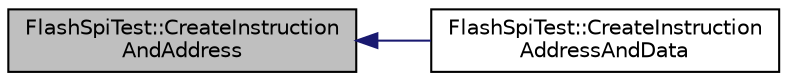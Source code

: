 digraph "FlashSpiTest::CreateInstructionAndAddress"
{
 // INTERACTIVE_SVG=YES
  edge [fontname="Helvetica",fontsize="10",labelfontname="Helvetica",labelfontsize="10"];
  node [fontname="Helvetica",fontsize="10",shape=record];
  rankdir="LR";
  Node8 [label="FlashSpiTest::CreateInstruction\lAndAddress",height=0.2,width=0.4,color="black", fillcolor="grey75", style="filled", fontcolor="black"];
  Node8 -> Node9 [dir="back",color="midnightblue",fontsize="10",style="solid",fontname="Helvetica"];
  Node9 [label="FlashSpiTest::CreateInstruction\lAddressAndData",height=0.2,width=0.4,color="black", fillcolor="white", style="filled",URL="$df/d6d/class_flash_spi_test.html#a549a46126f2a8f26385b8fe720756f22"];
}
